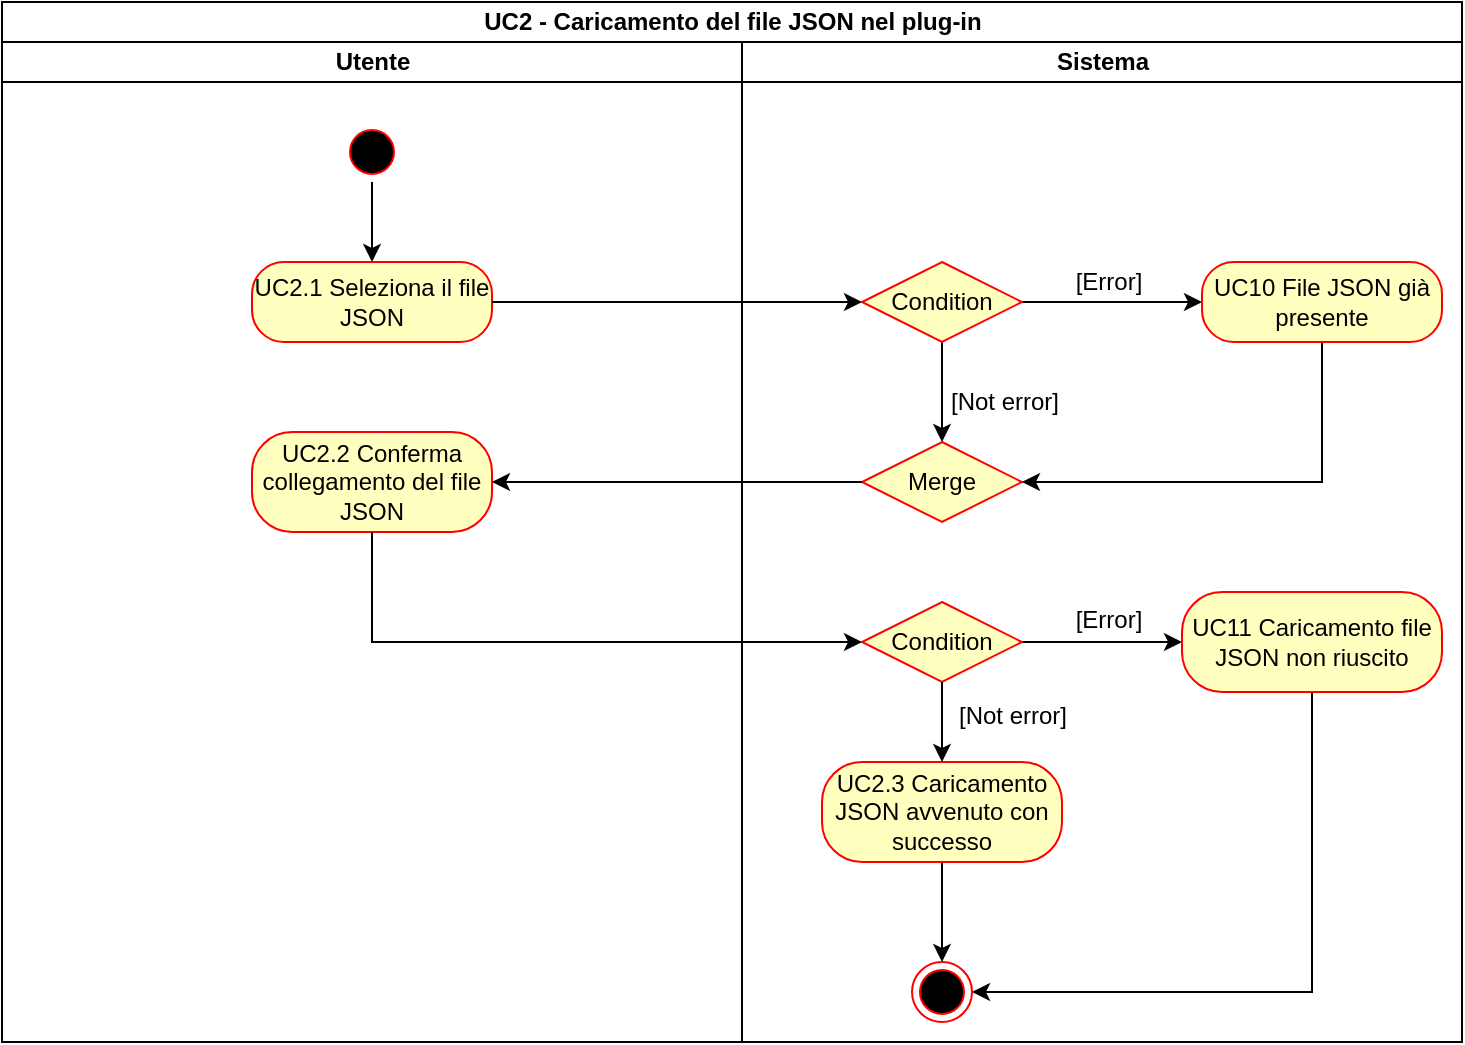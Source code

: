 <mxfile version="13.1.10" type="device"><diagram name="Page-1" id="0783ab3e-0a74-02c8-0abd-f7b4e66b4bec"><mxGraphModel dx="1422" dy="763" grid="1" gridSize="10" guides="1" tooltips="1" connect="1" arrows="1" fold="1" page="1" pageScale="1" pageWidth="850" pageHeight="1100" background="#ffffff" math="0" shadow="0"><root><mxCell id="0"/><mxCell id="1" parent="0"/><mxCell id="T-TIYP-eifFkEDHdzIpf-1" value="UC2 - Caricamento del file JSON nel plug-in" style="swimlane;html=1;childLayout=stackLayout;resizeParent=1;resizeParentMax=0;startSize=20;" parent="1" vertex="1"><mxGeometry x="80" y="40" width="730" height="520" as="geometry"/></mxCell><mxCell id="T-TIYP-eifFkEDHdzIpf-2" value="Utente" style="swimlane;html=1;startSize=20;" parent="T-TIYP-eifFkEDHdzIpf-1" vertex="1"><mxGeometry y="20" width="370" height="500" as="geometry"/></mxCell><mxCell id="T-TIYP-eifFkEDHdzIpf-53" style="edgeStyle=orthogonalEdgeStyle;rounded=0;orthogonalLoop=1;jettySize=auto;html=1;exitX=0.5;exitY=1;exitDx=0;exitDy=0;strokeColor=#000000;" parent="T-TIYP-eifFkEDHdzIpf-2" source="T-TIYP-eifFkEDHdzIpf-6" target="T-TIYP-eifFkEDHdzIpf-8" edge="1"><mxGeometry relative="1" as="geometry"/></mxCell><mxCell id="T-TIYP-eifFkEDHdzIpf-6" value="" style="ellipse;html=1;shape=startState;fillColor=#000000;strokeColor=#ff0000;" parent="T-TIYP-eifFkEDHdzIpf-2" vertex="1"><mxGeometry x="170" y="40" width="30" height="30" as="geometry"/></mxCell><mxCell id="T-TIYP-eifFkEDHdzIpf-8" value="UC2.1 Seleziona il file JSON" style="rounded=1;whiteSpace=wrap;html=1;arcSize=40;fontColor=#000000;fillColor=#ffffc0;strokeColor=#ff0000;" parent="T-TIYP-eifFkEDHdzIpf-2" vertex="1"><mxGeometry x="125" y="110" width="120" height="40" as="geometry"/></mxCell><mxCell id="T-TIYP-eifFkEDHdzIpf-19" value="UC2.2 Conferma collegamento del file JSON" style="rounded=1;whiteSpace=wrap;html=1;arcSize=40;fontColor=#000000;fillColor=#ffffc0;strokeColor=#ff0000;" parent="T-TIYP-eifFkEDHdzIpf-2" vertex="1"><mxGeometry x="125" y="195" width="120" height="50" as="geometry"/></mxCell><mxCell id="T-TIYP-eifFkEDHdzIpf-3" value="Sistema" style="swimlane;html=1;startSize=20;" parent="T-TIYP-eifFkEDHdzIpf-1" vertex="1"><mxGeometry x="370" y="20" width="360" height="500" as="geometry"/></mxCell><mxCell id="T-TIYP-eifFkEDHdzIpf-17" style="edgeStyle=orthogonalEdgeStyle;rounded=0;orthogonalLoop=1;jettySize=auto;html=1;" parent="T-TIYP-eifFkEDHdzIpf-3" source="T-TIYP-eifFkEDHdzIpf-10" target="T-TIYP-eifFkEDHdzIpf-15" edge="1"><mxGeometry relative="1" as="geometry"/></mxCell><mxCell id="xbXNrdZui16auXJb9Evl-1" value="Merge" style="rhombus;whiteSpace=wrap;html=1;fillColor=#ffffc0;strokeColor=#ff0000;" vertex="1" parent="T-TIYP-eifFkEDHdzIpf-3"><mxGeometry x="60" y="200" width="80" height="40" as="geometry"/></mxCell><mxCell id="xbXNrdZui16auXJb9Evl-4" style="edgeStyle=orthogonalEdgeStyle;rounded=0;orthogonalLoop=1;jettySize=auto;html=1;exitX=0.5;exitY=1;exitDx=0;exitDy=0;entryX=0.5;entryY=0;entryDx=0;entryDy=0;" edge="1" parent="T-TIYP-eifFkEDHdzIpf-3" source="T-TIYP-eifFkEDHdzIpf-10" target="xbXNrdZui16auXJb9Evl-1"><mxGeometry relative="1" as="geometry"/></mxCell><mxCell id="T-TIYP-eifFkEDHdzIpf-10" value="Condition" style="rhombus;whiteSpace=wrap;html=1;fillColor=#ffffc0;strokeColor=#ff0000;" parent="T-TIYP-eifFkEDHdzIpf-3" vertex="1"><mxGeometry x="60" y="110" width="80" height="40" as="geometry"/></mxCell><mxCell id="T-TIYP-eifFkEDHdzIpf-41" style="edgeStyle=orthogonalEdgeStyle;rounded=0;orthogonalLoop=1;jettySize=auto;html=1;exitX=1;exitY=0.5;exitDx=0;exitDy=0;" parent="T-TIYP-eifFkEDHdzIpf-3" source="T-TIYP-eifFkEDHdzIpf-35" target="T-TIYP-eifFkEDHdzIpf-39" edge="1"><mxGeometry relative="1" as="geometry"/></mxCell><mxCell id="T-TIYP-eifFkEDHdzIpf-35" value="Condition" style="rhombus;whiteSpace=wrap;html=1;fillColor=#ffffc0;strokeColor=#ff0000;" parent="T-TIYP-eifFkEDHdzIpf-3" vertex="1"><mxGeometry x="60" y="280" width="80" height="40" as="geometry"/></mxCell><mxCell id="T-TIYP-eifFkEDHdzIpf-46" value="&lt;div&gt;[Not error]&lt;/div&gt;" style="text;html=1;align=center;verticalAlign=middle;resizable=0;points=[];autosize=1;" parent="T-TIYP-eifFkEDHdzIpf-3" vertex="1"><mxGeometry x="100" y="327" width="70" height="20" as="geometry"/></mxCell><mxCell id="T-TIYP-eifFkEDHdzIpf-24" value="[Error]" style="text;html=1;align=center;verticalAlign=middle;resizable=0;points=[];autosize=1;" parent="T-TIYP-eifFkEDHdzIpf-3" vertex="1"><mxGeometry x="158" y="110" width="50" height="20" as="geometry"/></mxCell><mxCell id="T-TIYP-eifFkEDHdzIpf-42" value="[Error]" style="text;html=1;align=center;verticalAlign=middle;resizable=0;points=[];autosize=1;" parent="T-TIYP-eifFkEDHdzIpf-3" vertex="1"><mxGeometry x="158" y="279" width="50" height="20" as="geometry"/></mxCell><mxCell id="T-TIYP-eifFkEDHdzIpf-49" style="edgeStyle=orthogonalEdgeStyle;rounded=0;orthogonalLoop=1;jettySize=auto;html=1;exitX=0.5;exitY=1;exitDx=0;exitDy=0;entryX=1;entryY=0.5;entryDx=0;entryDy=0;strokeColor=#000000;" parent="T-TIYP-eifFkEDHdzIpf-3" source="T-TIYP-eifFkEDHdzIpf-39" target="T-TIYP-eifFkEDHdzIpf-47" edge="1"><mxGeometry relative="1" as="geometry"/></mxCell><mxCell id="T-TIYP-eifFkEDHdzIpf-39" value="UC11 Caricamento file JSON non riuscito" style="rounded=1;whiteSpace=wrap;html=1;arcSize=40;fontColor=#000000;fillColor=#ffffc0;strokeColor=#ff0000;" parent="T-TIYP-eifFkEDHdzIpf-3" vertex="1"><mxGeometry x="220" y="275" width="130" height="50" as="geometry"/></mxCell><mxCell id="xbXNrdZui16auXJb9Evl-5" style="edgeStyle=orthogonalEdgeStyle;rounded=0;orthogonalLoop=1;jettySize=auto;html=1;exitX=0.5;exitY=1;exitDx=0;exitDy=0;entryX=1;entryY=0.5;entryDx=0;entryDy=0;" edge="1" parent="T-TIYP-eifFkEDHdzIpf-3" source="T-TIYP-eifFkEDHdzIpf-15" target="xbXNrdZui16auXJb9Evl-1"><mxGeometry relative="1" as="geometry"/></mxCell><mxCell id="T-TIYP-eifFkEDHdzIpf-15" value="UC10 File JSON già presente" style="rounded=1;whiteSpace=wrap;html=1;arcSize=40;fontColor=#000000;fillColor=#ffffc0;strokeColor=#ff0000;" parent="T-TIYP-eifFkEDHdzIpf-3" vertex="1"><mxGeometry x="230" y="110" width="120" height="40" as="geometry"/></mxCell><mxCell id="T-TIYP-eifFkEDHdzIpf-31" value="[Not error]" style="text;html=1;align=center;verticalAlign=middle;resizable=0;points=[];autosize=1;" parent="T-TIYP-eifFkEDHdzIpf-3" vertex="1"><mxGeometry x="96" y="170" width="70" height="20" as="geometry"/></mxCell><mxCell id="T-TIYP-eifFkEDHdzIpf-51" style="edgeStyle=orthogonalEdgeStyle;rounded=0;orthogonalLoop=1;jettySize=auto;html=1;strokeColor=#000000;" parent="T-TIYP-eifFkEDHdzIpf-3" source="T-TIYP-eifFkEDHdzIpf-44" target="T-TIYP-eifFkEDHdzIpf-47" edge="1"><mxGeometry relative="1" as="geometry"/></mxCell><mxCell id="T-TIYP-eifFkEDHdzIpf-44" value="UC2.3 Caricamento JSON avvenuto con successo" style="rounded=1;whiteSpace=wrap;html=1;arcSize=40;fontColor=#000000;fillColor=#ffffc0;strokeColor=#ff0000;" parent="T-TIYP-eifFkEDHdzIpf-3" vertex="1"><mxGeometry x="40" y="360" width="120" height="50" as="geometry"/></mxCell><mxCell id="T-TIYP-eifFkEDHdzIpf-47" value="" style="ellipse;html=1;shape=endState;fillColor=#000000;strokeColor=#ff0000;" parent="T-TIYP-eifFkEDHdzIpf-3" vertex="1"><mxGeometry x="85" y="460" width="30" height="30" as="geometry"/></mxCell><mxCell id="T-TIYP-eifFkEDHdzIpf-13" style="edgeStyle=orthogonalEdgeStyle;rounded=0;orthogonalLoop=1;jettySize=auto;html=1;entryX=0;entryY=0.5;entryDx=0;entryDy=0;" parent="T-TIYP-eifFkEDHdzIpf-1" source="T-TIYP-eifFkEDHdzIpf-8" target="T-TIYP-eifFkEDHdzIpf-10" edge="1"><mxGeometry relative="1" as="geometry"/></mxCell><mxCell id="T-TIYP-eifFkEDHdzIpf-38" style="edgeStyle=orthogonalEdgeStyle;rounded=0;orthogonalLoop=1;jettySize=auto;html=1;entryX=0;entryY=0.5;entryDx=0;entryDy=0;" parent="T-TIYP-eifFkEDHdzIpf-1" source="T-TIYP-eifFkEDHdzIpf-19" target="T-TIYP-eifFkEDHdzIpf-35" edge="1"><mxGeometry relative="1" as="geometry"><Array as="points"><mxPoint x="185" y="320"/></Array></mxGeometry></mxCell><mxCell id="xbXNrdZui16auXJb9Evl-6" style="edgeStyle=orthogonalEdgeStyle;rounded=0;orthogonalLoop=1;jettySize=auto;html=1;exitX=0;exitY=0.5;exitDx=0;exitDy=0;entryX=1;entryY=0.5;entryDx=0;entryDy=0;" edge="1" parent="T-TIYP-eifFkEDHdzIpf-1" source="xbXNrdZui16auXJb9Evl-1" target="T-TIYP-eifFkEDHdzIpf-19"><mxGeometry relative="1" as="geometry"/></mxCell><mxCell id="T-TIYP-eifFkEDHdzIpf-43" style="edgeStyle=orthogonalEdgeStyle;rounded=0;orthogonalLoop=1;jettySize=auto;html=1;exitX=0.5;exitY=1;exitDx=0;exitDy=0;" parent="1" source="T-TIYP-eifFkEDHdzIpf-35" edge="1"><mxGeometry relative="1" as="geometry"><mxPoint x="550" y="420" as="targetPoint"/></mxGeometry></mxCell></root></mxGraphModel></diagram></mxfile>
